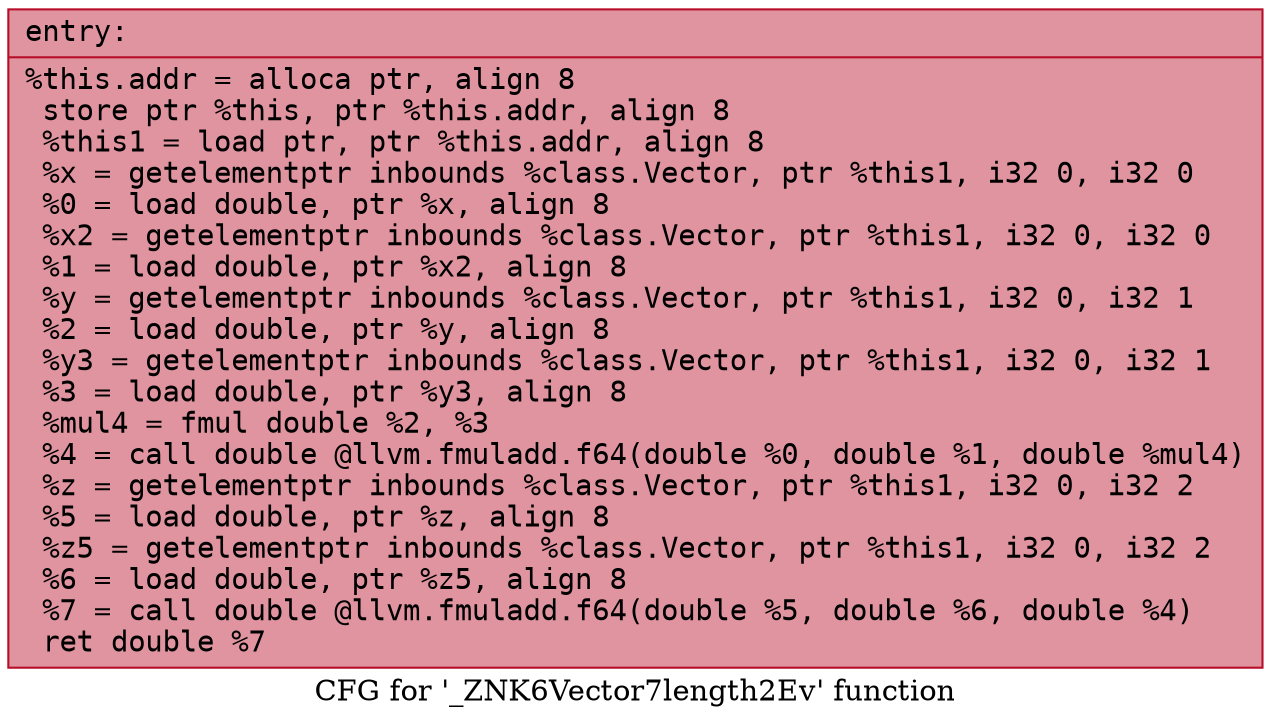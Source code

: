 digraph "CFG for '_ZNK6Vector7length2Ev' function" {
	label="CFG for '_ZNK6Vector7length2Ev' function";

	Node0x55f4daeaa7f0 [shape=record,color="#b70d28ff", style=filled, fillcolor="#b70d2870" fontname="Courier",label="{entry:\l|  %this.addr = alloca ptr, align 8\l  store ptr %this, ptr %this.addr, align 8\l  %this1 = load ptr, ptr %this.addr, align 8\l  %x = getelementptr inbounds %class.Vector, ptr %this1, i32 0, i32 0\l  %0 = load double, ptr %x, align 8\l  %x2 = getelementptr inbounds %class.Vector, ptr %this1, i32 0, i32 0\l  %1 = load double, ptr %x2, align 8\l  %y = getelementptr inbounds %class.Vector, ptr %this1, i32 0, i32 1\l  %2 = load double, ptr %y, align 8\l  %y3 = getelementptr inbounds %class.Vector, ptr %this1, i32 0, i32 1\l  %3 = load double, ptr %y3, align 8\l  %mul4 = fmul double %2, %3\l  %4 = call double @llvm.fmuladd.f64(double %0, double %1, double %mul4)\l  %z = getelementptr inbounds %class.Vector, ptr %this1, i32 0, i32 2\l  %5 = load double, ptr %z, align 8\l  %z5 = getelementptr inbounds %class.Vector, ptr %this1, i32 0, i32 2\l  %6 = load double, ptr %z5, align 8\l  %7 = call double @llvm.fmuladd.f64(double %5, double %6, double %4)\l  ret double %7\l}"];
}
